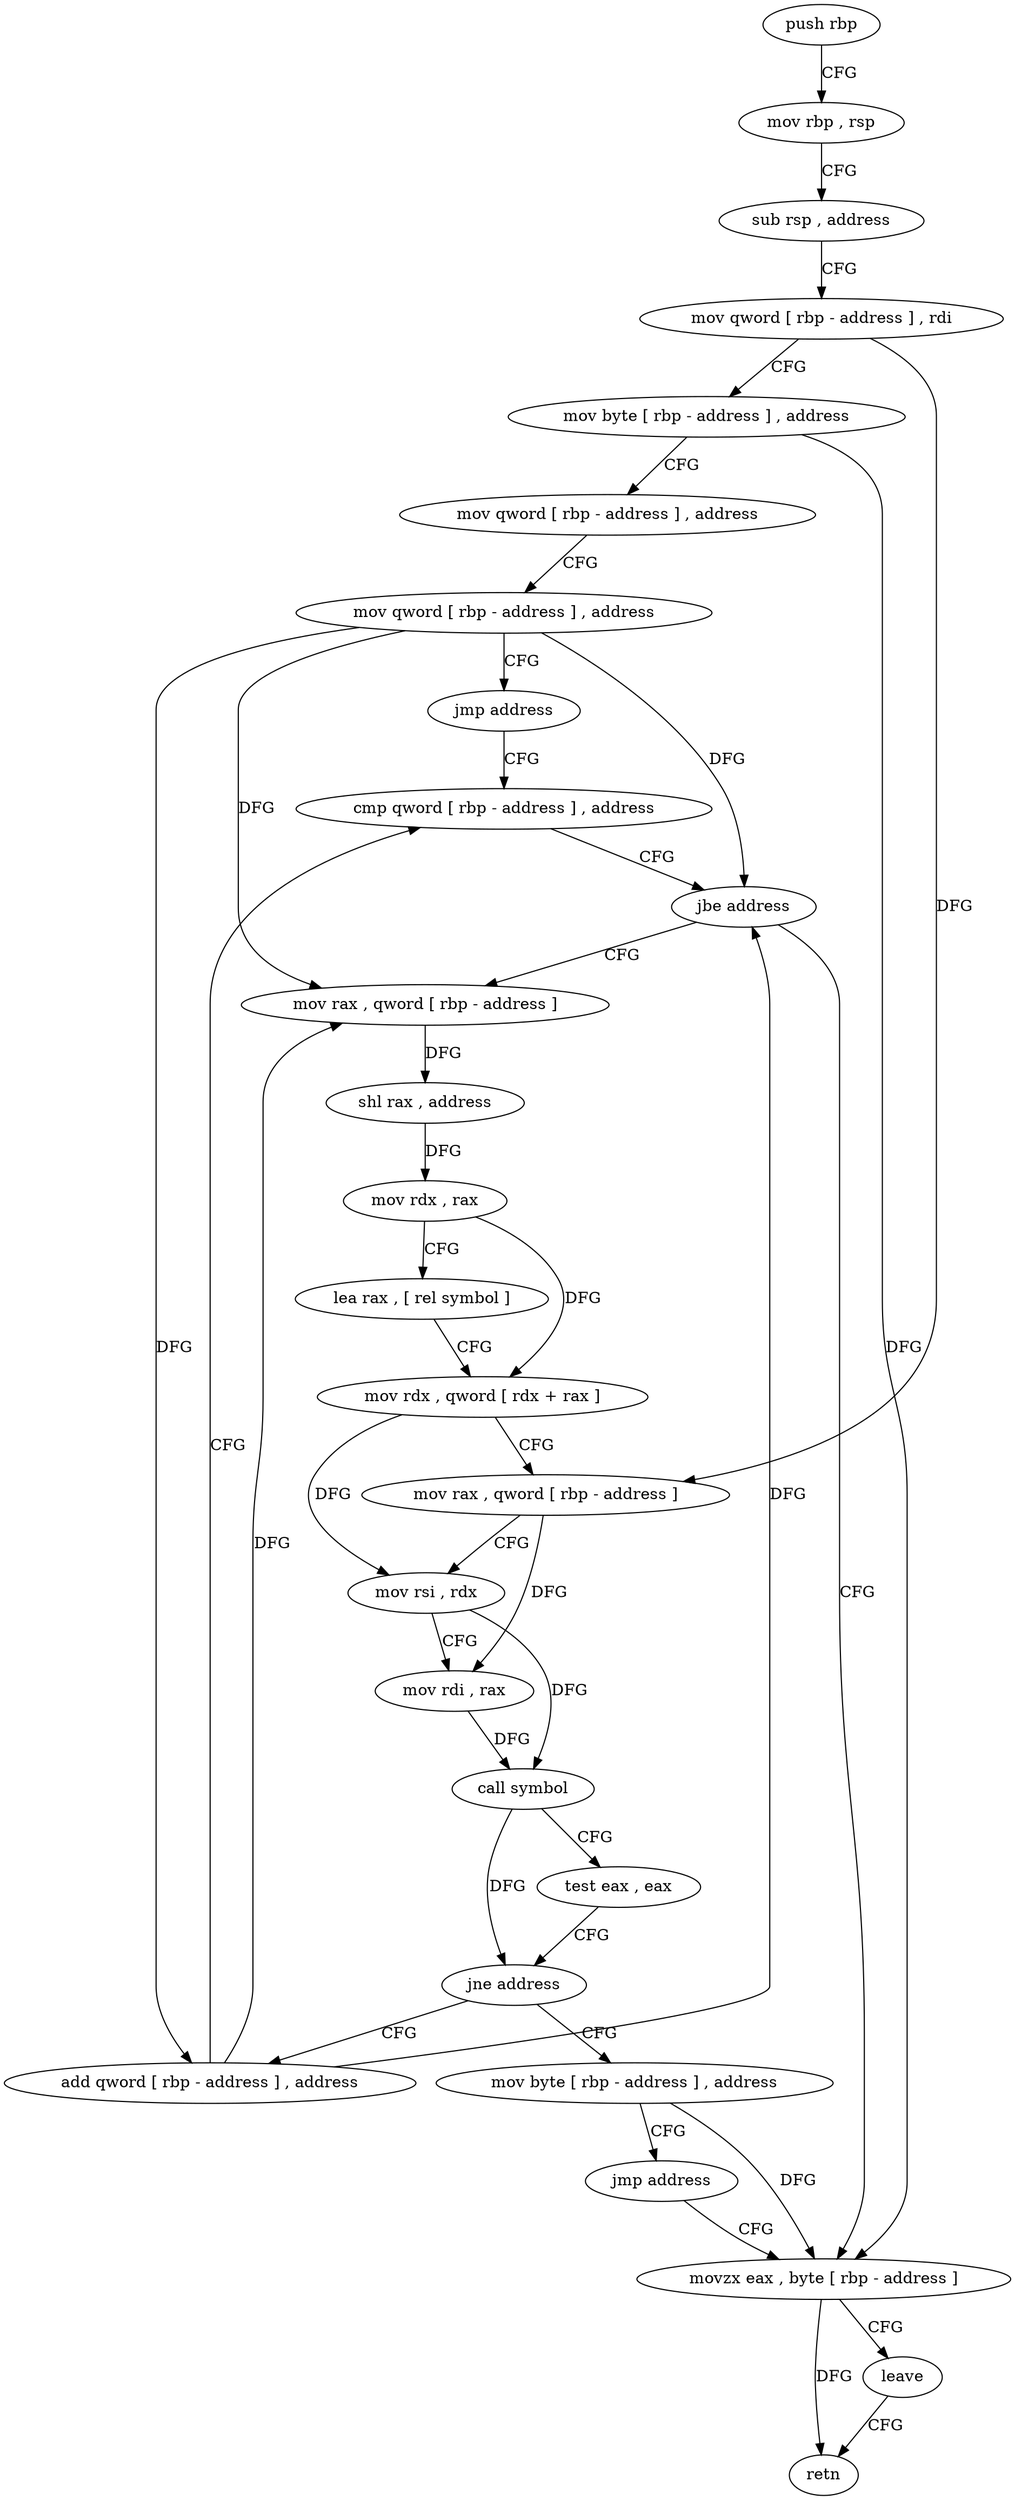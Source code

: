 digraph "func" {
"188339" [label = "push rbp" ]
"188340" [label = "mov rbp , rsp" ]
"188343" [label = "sub rsp , address" ]
"188347" [label = "mov qword [ rbp - address ] , rdi" ]
"188351" [label = "mov byte [ rbp - address ] , address" ]
"188355" [label = "mov qword [ rbp - address ] , address" ]
"188363" [label = "mov qword [ rbp - address ] , address" ]
"188371" [label = "jmp address" ]
"188425" [label = "cmp qword [ rbp - address ] , address" ]
"188430" [label = "jbe address" ]
"188373" [label = "mov rax , qword [ rbp - address ]" ]
"188432" [label = "movzx eax , byte [ rbp - address ]" ]
"188377" [label = "shl rax , address" ]
"188381" [label = "mov rdx , rax" ]
"188384" [label = "lea rax , [ rel symbol ]" ]
"188391" [label = "mov rdx , qword [ rdx + rax ]" ]
"188395" [label = "mov rax , qword [ rbp - address ]" ]
"188399" [label = "mov rsi , rdx" ]
"188402" [label = "mov rdi , rax" ]
"188405" [label = "call symbol" ]
"188410" [label = "test eax , eax" ]
"188412" [label = "jne address" ]
"188420" [label = "add qword [ rbp - address ] , address" ]
"188414" [label = "mov byte [ rbp - address ] , address" ]
"188436" [label = "leave" ]
"188437" [label = "retn" ]
"188418" [label = "jmp address" ]
"188339" -> "188340" [ label = "CFG" ]
"188340" -> "188343" [ label = "CFG" ]
"188343" -> "188347" [ label = "CFG" ]
"188347" -> "188351" [ label = "CFG" ]
"188347" -> "188395" [ label = "DFG" ]
"188351" -> "188355" [ label = "CFG" ]
"188351" -> "188432" [ label = "DFG" ]
"188355" -> "188363" [ label = "CFG" ]
"188363" -> "188371" [ label = "CFG" ]
"188363" -> "188430" [ label = "DFG" ]
"188363" -> "188373" [ label = "DFG" ]
"188363" -> "188420" [ label = "DFG" ]
"188371" -> "188425" [ label = "CFG" ]
"188425" -> "188430" [ label = "CFG" ]
"188430" -> "188373" [ label = "CFG" ]
"188430" -> "188432" [ label = "CFG" ]
"188373" -> "188377" [ label = "DFG" ]
"188432" -> "188436" [ label = "CFG" ]
"188432" -> "188437" [ label = "DFG" ]
"188377" -> "188381" [ label = "DFG" ]
"188381" -> "188384" [ label = "CFG" ]
"188381" -> "188391" [ label = "DFG" ]
"188384" -> "188391" [ label = "CFG" ]
"188391" -> "188395" [ label = "CFG" ]
"188391" -> "188399" [ label = "DFG" ]
"188395" -> "188399" [ label = "CFG" ]
"188395" -> "188402" [ label = "DFG" ]
"188399" -> "188402" [ label = "CFG" ]
"188399" -> "188405" [ label = "DFG" ]
"188402" -> "188405" [ label = "DFG" ]
"188405" -> "188410" [ label = "CFG" ]
"188405" -> "188412" [ label = "DFG" ]
"188410" -> "188412" [ label = "CFG" ]
"188412" -> "188420" [ label = "CFG" ]
"188412" -> "188414" [ label = "CFG" ]
"188420" -> "188425" [ label = "CFG" ]
"188420" -> "188430" [ label = "DFG" ]
"188420" -> "188373" [ label = "DFG" ]
"188414" -> "188418" [ label = "CFG" ]
"188414" -> "188432" [ label = "DFG" ]
"188436" -> "188437" [ label = "CFG" ]
"188418" -> "188432" [ label = "CFG" ]
}
